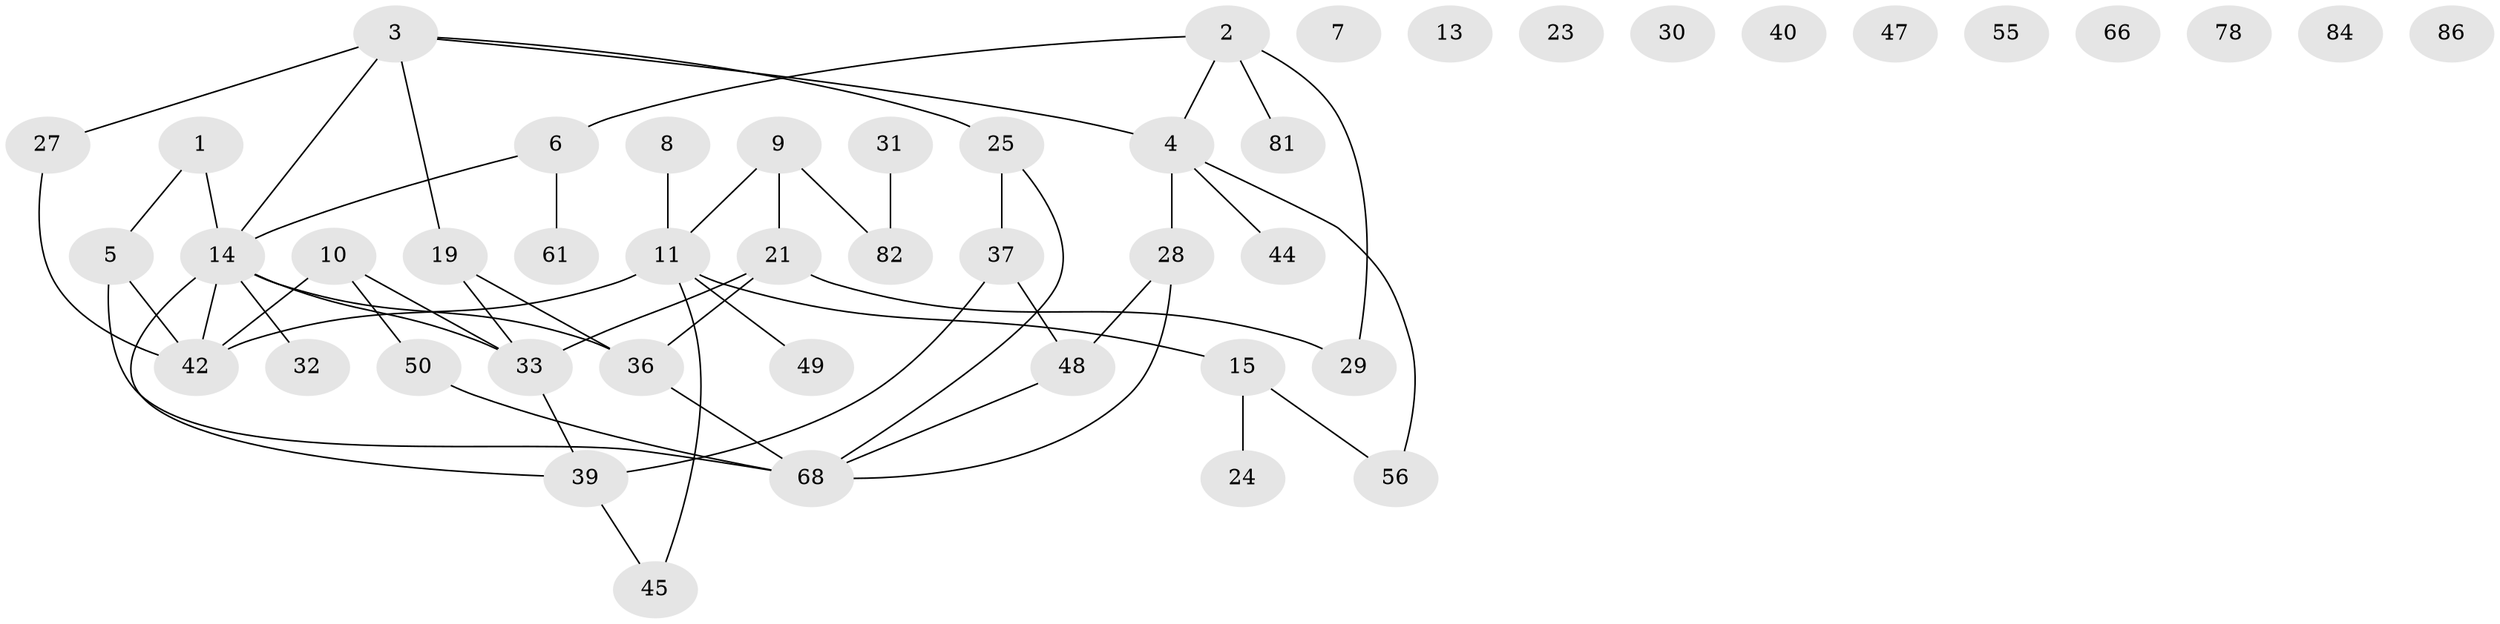 // original degree distribution, {1: 0.21052631578947367, 2: 0.28421052631578947, 4: 0.14736842105263157, 3: 0.23157894736842105, 0: 0.09473684210526316, 5: 0.021052631578947368, 6: 0.010526315789473684}
// Generated by graph-tools (version 1.1) at 2025/12/03/09/25 04:12:53]
// undirected, 47 vertices, 54 edges
graph export_dot {
graph [start="1"]
  node [color=gray90,style=filled];
  1 [super="+89"];
  2 [super="+63+59"];
  3 [super="+74+16+41"];
  4 [super="+38"];
  5 [super="+35+71+34+12"];
  6 [super="+26"];
  7;
  8;
  9 [super="+80+18"];
  10 [super="+70+20"];
  11 [super="+54"];
  13;
  14 [super="+65+57"];
  15 [super="+93"];
  19 [super="+62"];
  21;
  23 [super="+43"];
  24 [super="+64"];
  25;
  27 [super="+46"];
  28 [super="+52"];
  29 [super="+72"];
  30 [super="+85"];
  31;
  32;
  33 [super="+51"];
  36;
  37;
  39 [super="+60"];
  40;
  42 [super="+67+53"];
  44;
  45;
  47;
  48 [super="+94"];
  49 [super="+79"];
  50;
  55;
  56 [super="+83"];
  61;
  66;
  68 [super="+75"];
  78;
  81;
  82;
  84;
  86;
  1 -- 5;
  1 -- 14;
  2 -- 81;
  2 -- 4;
  2 -- 6;
  2 -- 29;
  3 -- 25;
  3 -- 19;
  3 -- 4;
  3 -- 14 [weight=2];
  3 -- 27;
  4 -- 28;
  4 -- 56;
  4 -- 44;
  5 -- 68 [weight=2];
  5 -- 42;
  6 -- 61;
  6 -- 14;
  8 -- 11;
  9 -- 82;
  9 -- 21;
  9 -- 11;
  10 -- 50;
  10 -- 33;
  10 -- 42;
  11 -- 45;
  11 -- 15;
  11 -- 42;
  11 -- 49;
  14 -- 32;
  14 -- 33;
  14 -- 36;
  14 -- 42;
  14 -- 39;
  15 -- 24;
  15 -- 56;
  19 -- 36;
  19 -- 33;
  21 -- 36;
  21 -- 29;
  21 -- 33;
  25 -- 37;
  25 -- 68;
  27 -- 42;
  28 -- 48;
  28 -- 68;
  31 -- 82;
  33 -- 39;
  36 -- 68 [weight=2];
  37 -- 48;
  37 -- 39;
  39 -- 45;
  48 -- 68;
  50 -- 68;
}
